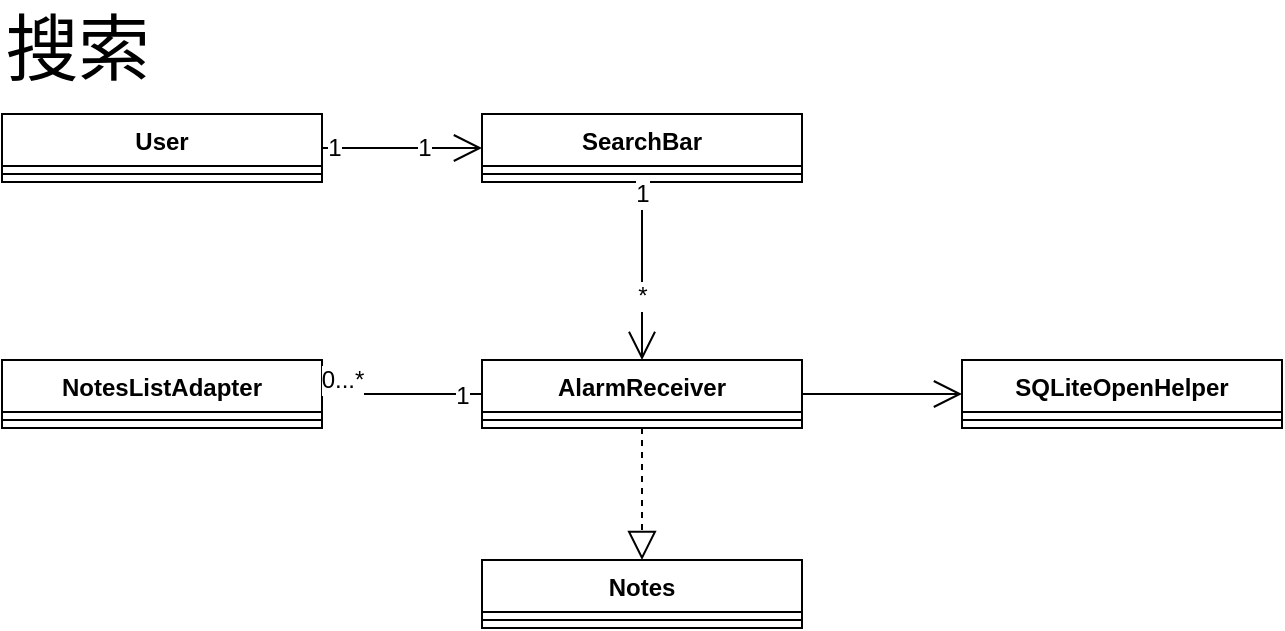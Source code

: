 <mxfile version="12.2.4" pages="1"><diagram id="O1K80sWUL9Yxx0p6DV04" name="第 1 页"><mxGraphModel dx="805" dy="560" grid="1" gridSize="10" guides="1" tooltips="1" connect="1" arrows="1" fold="1" page="1" pageScale="1" pageWidth="827" pageHeight="1169" math="0" shadow="0"><root><mxCell id="0"/><mxCell id="1" parent="0"/><mxCell id="2" value="User" style="swimlane;fontStyle=1;align=center;verticalAlign=top;childLayout=stackLayout;horizontal=1;startSize=26;horizontalStack=0;resizeParent=1;resizeParentMax=0;resizeLast=0;collapsible=1;marginBottom=0;" parent="1" vertex="1"><mxGeometry x="100" y="127" width="160" height="34" as="geometry"/></mxCell><mxCell id="3" value="" style="line;strokeWidth=1;fillColor=none;align=left;verticalAlign=middle;spacingTop=-1;spacingLeft=3;spacingRight=3;rotatable=0;labelPosition=right;points=[];portConstraint=eastwest;" parent="2" vertex="1"><mxGeometry y="26" width="160" height="8" as="geometry"/></mxCell><mxCell id="4" value="SearchBar" style="swimlane;fontStyle=1;align=center;verticalAlign=top;childLayout=stackLayout;horizontal=1;startSize=26;horizontalStack=0;resizeParent=1;resizeParentMax=0;resizeLast=0;collapsible=1;marginBottom=0;" parent="1" vertex="1"><mxGeometry x="340" y="127" width="160" height="34" as="geometry"/></mxCell><mxCell id="5" value="" style="line;strokeWidth=1;fillColor=none;align=left;verticalAlign=middle;spacingTop=-1;spacingLeft=3;spacingRight=3;rotatable=0;labelPosition=right;points=[];portConstraint=eastwest;" parent="4" vertex="1"><mxGeometry y="26" width="160" height="8" as="geometry"/></mxCell><mxCell id="8" value="SQLiteOpenHelper" style="swimlane;fontStyle=1;align=center;verticalAlign=top;childLayout=stackLayout;horizontal=1;startSize=26;horizontalStack=0;resizeParent=1;resizeParentMax=0;resizeLast=0;collapsible=1;marginBottom=0;" parent="1" vertex="1"><mxGeometry x="580" y="250" width="160" height="34" as="geometry"/></mxCell><mxCell id="9" value="" style="line;strokeWidth=1;fillColor=none;align=left;verticalAlign=middle;spacingTop=-1;spacingLeft=3;spacingRight=3;rotatable=0;labelPosition=right;points=[];portConstraint=eastwest;" parent="8" vertex="1"><mxGeometry y="26" width="160" height="8" as="geometry"/></mxCell><mxCell id="10" value="AlarmReceiver" style="swimlane;fontStyle=1;align=center;verticalAlign=top;childLayout=stackLayout;horizontal=1;startSize=26;horizontalStack=0;resizeParent=1;resizeParentMax=0;resizeLast=0;collapsible=1;marginBottom=0;" parent="1" vertex="1"><mxGeometry x="340" y="250" width="160" height="34" as="geometry"/></mxCell><mxCell id="11" value="" style="line;strokeWidth=1;fillColor=none;align=left;verticalAlign=middle;spacingTop=-1;spacingLeft=3;spacingRight=3;rotatable=0;labelPosition=right;points=[];portConstraint=eastwest;" parent="10" vertex="1"><mxGeometry y="26" width="160" height="8" as="geometry"/></mxCell><mxCell id="12" value="NotesListAdapter" style="swimlane;fontStyle=1;align=center;verticalAlign=top;childLayout=stackLayout;horizontal=1;startSize=26;horizontalStack=0;resizeParent=1;resizeParentMax=0;resizeLast=0;collapsible=1;marginBottom=0;" parent="1" vertex="1"><mxGeometry x="100" y="250" width="160" height="34" as="geometry"/></mxCell><mxCell id="13" value="" style="line;strokeWidth=1;fillColor=none;align=left;verticalAlign=middle;spacingTop=-1;spacingLeft=3;spacingRight=3;rotatable=0;labelPosition=right;points=[];portConstraint=eastwest;" parent="12" vertex="1"><mxGeometry y="26" width="160" height="8" as="geometry"/></mxCell><mxCell id="14" value="Notes" style="swimlane;fontStyle=1;align=center;verticalAlign=top;childLayout=stackLayout;horizontal=1;startSize=26;horizontalStack=0;resizeParent=1;resizeParentMax=0;resizeLast=0;collapsible=1;marginBottom=0;" parent="1" vertex="1"><mxGeometry x="340" y="350" width="160" height="34" as="geometry"/></mxCell><mxCell id="15" value="" style="line;strokeWidth=1;fillColor=none;align=left;verticalAlign=middle;spacingTop=-1;spacingLeft=3;spacingRight=3;rotatable=0;labelPosition=right;points=[];portConstraint=eastwest;" parent="14" vertex="1"><mxGeometry y="26" width="160" height="8" as="geometry"/></mxCell><mxCell id="16" value="" style="endArrow=open;endFill=1;endSize=12;html=1;exitX=1;exitY=0.5;exitDx=0;exitDy=0;entryX=0;entryY=0.5;entryDx=0;entryDy=0;" parent="1" source="2" target="4" edge="1"><mxGeometry width="160" relative="1" as="geometry"><mxPoint x="210" y="410" as="sourcePoint"/><mxPoint x="370" y="410" as="targetPoint"/></mxGeometry></mxCell><mxCell id="17" value="1" style="text;html=1;resizable=0;points=[];align=center;verticalAlign=middle;labelBackgroundColor=#ffffff;" parent="16" vertex="1" connectable="0"><mxGeometry x="-0.861" relative="1" as="geometry"><mxPoint as="offset"/></mxGeometry></mxCell><mxCell id="18" value="1" style="text;html=1;resizable=0;points=[];align=center;verticalAlign=middle;labelBackgroundColor=#ffffff;" parent="16" vertex="1" connectable="0"><mxGeometry x="0.27" relative="1" as="geometry"><mxPoint as="offset"/></mxGeometry></mxCell><mxCell id="22" value="" style="endArrow=open;endFill=1;endSize=12;html=1;exitX=1;exitY=0.5;exitDx=0;exitDy=0;" parent="1" source="10" target="8" edge="1"><mxGeometry width="160" relative="1" as="geometry"><mxPoint x="280" y="164" as="sourcePoint"/><mxPoint x="360" y="164" as="targetPoint"/></mxGeometry></mxCell><mxCell id="25" value="" style="endArrow=none;html=1;exitX=1;exitY=0.5;exitDx=0;exitDy=0;entryX=0;entryY=0.5;entryDx=0;entryDy=0;" parent="1" source="12" target="10" edge="1"><mxGeometry width="50" height="50" relative="1" as="geometry"><mxPoint x="310" y="260" as="sourcePoint"/><mxPoint x="360" y="210" as="targetPoint"/></mxGeometry></mxCell><mxCell id="26" value="0...*" style="text;html=1;resizable=0;points=[];align=center;verticalAlign=middle;labelBackgroundColor=#ffffff;" parent="25" vertex="1" connectable="0"><mxGeometry x="-0.861" relative="1" as="geometry"><mxPoint x="4.5" y="-7" as="offset"/></mxGeometry></mxCell><mxCell id="27" value="1" style="text;html=1;resizable=0;points=[];align=center;verticalAlign=middle;labelBackgroundColor=#ffffff;" parent="25" vertex="1" connectable="0"><mxGeometry x="0.746" y="-1" relative="1" as="geometry"><mxPoint as="offset"/></mxGeometry></mxCell><mxCell id="35" value="&lt;span style=&quot;font-size: 36px&quot;&gt;搜索&lt;/span&gt;" style="text;html=1;resizable=0;points=[];autosize=1;align=left;verticalAlign=top;spacingTop=-4;" parent="1" vertex="1"><mxGeometry x="100" y="70" width="90" height="20" as="geometry"/></mxCell><mxCell id="36" value="" style="endArrow=open;endFill=1;endSize=12;html=1;exitX=0.5;exitY=1;exitDx=0;exitDy=0;entryX=0.5;entryY=0;entryDx=0;entryDy=0;" parent="1" source="4" target="10" edge="1"><mxGeometry width="160" relative="1" as="geometry"><mxPoint x="270" y="154" as="sourcePoint"/><mxPoint x="350" y="154" as="targetPoint"/></mxGeometry></mxCell><mxCell id="37" value="1" style="text;html=1;resizable=0;points=[];align=center;verticalAlign=middle;labelBackgroundColor=#ffffff;" parent="36" vertex="1" connectable="0"><mxGeometry x="-0.861" relative="1" as="geometry"><mxPoint as="offset"/></mxGeometry></mxCell><mxCell id="38" value="*" style="text;html=1;resizable=0;points=[];align=center;verticalAlign=middle;labelBackgroundColor=#ffffff;" parent="36" vertex="1" connectable="0"><mxGeometry x="0.27" relative="1" as="geometry"><mxPoint as="offset"/></mxGeometry></mxCell><mxCell id="39" value="" style="endArrow=block;dashed=1;endFill=0;endSize=12;html=1;exitX=0.5;exitY=1;exitDx=0;exitDy=0;entryX=0.5;entryY=0;entryDx=0;entryDy=0;" parent="1" source="10" target="14" edge="1"><mxGeometry width="160" relative="1" as="geometry"><mxPoint x="240" y="410" as="sourcePoint"/><mxPoint x="400" y="410" as="targetPoint"/></mxGeometry></mxCell></root></mxGraphModel></diagram></mxfile>